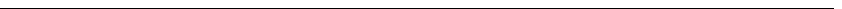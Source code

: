 \documentclass[border=5mm]{standalone}
\usepackage{luamplib}
\begin{document}
\mplibtextextlabel{enable}
\begin{mplibcode}

pair r; r = dir 30;
path S; S = origin {r} .. 300 right {r};

numeric head_length, tail_length, amplitude, lambda;
head_length = tail_length = 13; amplitude = 1; lambda = 2;

vardef zigzag expr p = 
    save a, b; numeric a, b; a = arctime head_length of p; b = arctime arclength p - tail_length of p;
    subpath(0, a) of p  
    -- _ziggy(subpath(a, b) of p, false) --
    subpath(b, infinity) of p
enddef;
vardef wavy expr p = 
    save a, b; numeric a, b; a = arctime head_length of p; b = arctime arclength p - tail_length of p;
    subpath(0, a) of p 
    ... _ziggy(subpath(a, b) of p, true) ...
    subpath(b, infinity) of p
enddef;

vardef _ziggy(expr p, soft) = 
    save t, k, A, s; numeric t, k, A, s; k = 0; A = arclength p; s = A / round(A/lambda);
    
    point 0 of p 
    for i=s step s until A:
        hide(t := arctime i of p;)
        if soft: .. else: -- fi amplitude * if odd incr k: up else: down fi rotated angle direction t of p shifted point t of p
    endfor 
    cutbefore fullcircle scaled 4 lambda shifted point 0 of p
    cutafter fullcircle scaled 4 lambda shifted point infinity of p
enddef;

beginfig(1);
   draw S;
   drawarrow zigzag S shifted 30 down;
   amplitude := 2/3; lambda := 3;
   drawarrow wavy   S shifted 60 down;
endfig;
\end{mplibcode}
\end{document}

